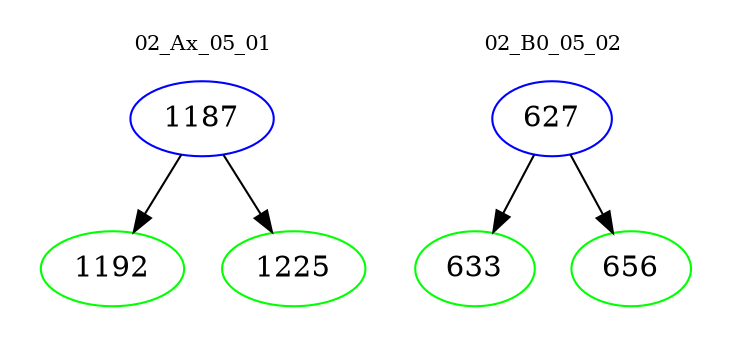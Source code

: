 digraph{
subgraph cluster_0 {
color = white
label = "02_Ax_05_01";
fontsize=10;
T0_1187 [label="1187", color="blue"]
T0_1187 -> T0_1192 [color="black"]
T0_1192 [label="1192", color="green"]
T0_1187 -> T0_1225 [color="black"]
T0_1225 [label="1225", color="green"]
}
subgraph cluster_1 {
color = white
label = "02_B0_05_02";
fontsize=10;
T1_627 [label="627", color="blue"]
T1_627 -> T1_633 [color="black"]
T1_633 [label="633", color="green"]
T1_627 -> T1_656 [color="black"]
T1_656 [label="656", color="green"]
}
}
